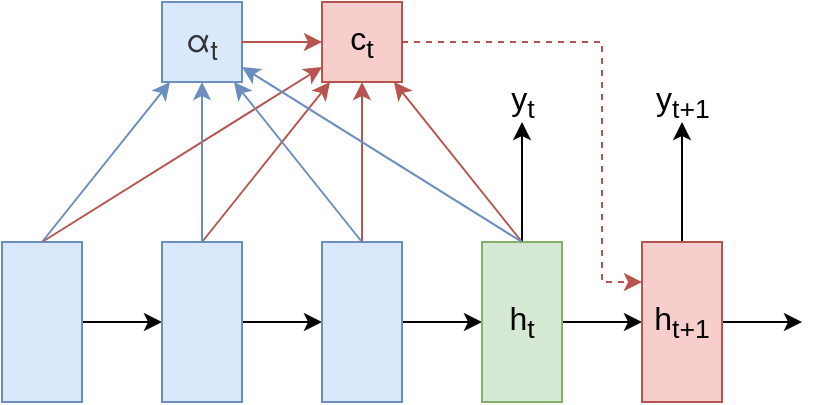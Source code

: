 <mxfile version="24.2.5" type="github">
  <diagram name="第 1 页" id="uMTuvYCUo3zKAktM4YIR">
    <mxGraphModel dx="1687" dy="876" grid="1" gridSize="10" guides="1" tooltips="1" connect="1" arrows="1" fold="1" page="1" pageScale="1" pageWidth="827" pageHeight="1169" math="0" shadow="0">
      <root>
        <mxCell id="0" />
        <mxCell id="1" parent="0" />
        <mxCell id="RHJ7mjwwuk4itrWGAwyF-9" style="edgeStyle=orthogonalEdgeStyle;rounded=0;orthogonalLoop=1;jettySize=auto;html=1;exitX=1;exitY=0.5;exitDx=0;exitDy=0;entryX=0;entryY=0.5;entryDx=0;entryDy=0;" edge="1" parent="1" source="RHJ7mjwwuk4itrWGAwyF-2" target="RHJ7mjwwuk4itrWGAwyF-4">
          <mxGeometry relative="1" as="geometry" />
        </mxCell>
        <mxCell id="RHJ7mjwwuk4itrWGAwyF-2" value="" style="whiteSpace=wrap;html=1;fillColor=#dae8fc;strokeColor=#6c8ebf;" vertex="1" parent="1">
          <mxGeometry x="40" y="400" width="40" height="80" as="geometry" />
        </mxCell>
        <mxCell id="RHJ7mjwwuk4itrWGAwyF-10" style="edgeStyle=orthogonalEdgeStyle;rounded=0;orthogonalLoop=1;jettySize=auto;html=1;exitX=1;exitY=0.5;exitDx=0;exitDy=0;entryX=0;entryY=0.5;entryDx=0;entryDy=0;" edge="1" parent="1" source="RHJ7mjwwuk4itrWGAwyF-4" target="RHJ7mjwwuk4itrWGAwyF-5">
          <mxGeometry relative="1" as="geometry" />
        </mxCell>
        <mxCell id="RHJ7mjwwuk4itrWGAwyF-4" value="" style="whiteSpace=wrap;html=1;fillColor=#dae8fc;strokeColor=#6c8ebf;" vertex="1" parent="1">
          <mxGeometry x="120" y="400" width="40" height="80" as="geometry" />
        </mxCell>
        <mxCell id="RHJ7mjwwuk4itrWGAwyF-11" style="edgeStyle=orthogonalEdgeStyle;rounded=0;orthogonalLoop=1;jettySize=auto;html=1;exitX=1;exitY=0.5;exitDx=0;exitDy=0;entryX=0;entryY=0.5;entryDx=0;entryDy=0;" edge="1" parent="1" source="RHJ7mjwwuk4itrWGAwyF-5" target="RHJ7mjwwuk4itrWGAwyF-6">
          <mxGeometry relative="1" as="geometry" />
        </mxCell>
        <mxCell id="RHJ7mjwwuk4itrWGAwyF-5" value="" style="whiteSpace=wrap;html=1;fillColor=#dae8fc;strokeColor=#6c8ebf;" vertex="1" parent="1">
          <mxGeometry x="200" y="400" width="40" height="80" as="geometry" />
        </mxCell>
        <mxCell id="RHJ7mjwwuk4itrWGAwyF-12" style="edgeStyle=orthogonalEdgeStyle;rounded=0;orthogonalLoop=1;jettySize=auto;html=1;exitX=1;exitY=0.5;exitDx=0;exitDy=0;entryX=0;entryY=0.5;entryDx=0;entryDy=0;" edge="1" parent="1" source="RHJ7mjwwuk4itrWGAwyF-6" target="RHJ7mjwwuk4itrWGAwyF-7">
          <mxGeometry relative="1" as="geometry" />
        </mxCell>
        <mxCell id="RHJ7mjwwuk4itrWGAwyF-45" style="edgeStyle=orthogonalEdgeStyle;rounded=0;orthogonalLoop=1;jettySize=auto;html=1;fillColor=#d5e8d4;strokeColor=#000000;" edge="1" parent="1" source="RHJ7mjwwuk4itrWGAwyF-6">
          <mxGeometry relative="1" as="geometry">
            <mxPoint x="300" y="340" as="targetPoint" />
          </mxGeometry>
        </mxCell>
        <mxCell id="RHJ7mjwwuk4itrWGAwyF-6" value="&lt;font style=&quot;font-size: 16px;&quot;&gt;h&lt;sub&gt;t&lt;/sub&gt;&lt;/font&gt;" style="whiteSpace=wrap;html=1;fillColor=#d5e8d4;strokeColor=#82b366;" vertex="1" parent="1">
          <mxGeometry x="280" y="400" width="40" height="80" as="geometry" />
        </mxCell>
        <mxCell id="RHJ7mjwwuk4itrWGAwyF-13" style="edgeStyle=orthogonalEdgeStyle;rounded=0;orthogonalLoop=1;jettySize=auto;html=1;" edge="1" parent="1" source="RHJ7mjwwuk4itrWGAwyF-7">
          <mxGeometry relative="1" as="geometry">
            <mxPoint x="440" y="440" as="targetPoint" />
          </mxGeometry>
        </mxCell>
        <mxCell id="RHJ7mjwwuk4itrWGAwyF-48" style="edgeStyle=orthogonalEdgeStyle;rounded=0;orthogonalLoop=1;jettySize=auto;html=1;" edge="1" parent="1" source="RHJ7mjwwuk4itrWGAwyF-7">
          <mxGeometry relative="1" as="geometry">
            <mxPoint x="380" y="340" as="targetPoint" />
          </mxGeometry>
        </mxCell>
        <mxCell id="RHJ7mjwwuk4itrWGAwyF-7" value="&lt;font style=&quot;font-size: 16px;&quot;&gt;h&lt;sub&gt;t+1&lt;/sub&gt;&lt;/font&gt;" style="whiteSpace=wrap;html=1;fillColor=#f8cecc;strokeColor=#b85450;" vertex="1" parent="1">
          <mxGeometry x="360" y="400" width="40" height="80" as="geometry" />
        </mxCell>
        <mxCell id="RHJ7mjwwuk4itrWGAwyF-15" value="&lt;span style=&quot;color: rgb(51, 51, 51); font-family: &amp;quot;Helvetica Neue&amp;quot;, Helvetica, Arial, &amp;quot;PingFang SC&amp;quot;, &amp;quot;Hiragino Sans GB&amp;quot;, &amp;quot;Microsoft YaHei&amp;quot;, &amp;quot;WenQuanYi Micro Hei&amp;quot;, sans-serif; font-size: 16px; text-align: start; text-indent: 28px;&quot;&gt;α&lt;sub style=&quot;&quot;&gt;t&lt;/sub&gt;&lt;/span&gt;" style="whiteSpace=wrap;html=1;fillColor=#dae8fc;fontSize=16;strokeColor=#6c8ebf;" vertex="1" parent="1">
          <mxGeometry x="120" y="280" width="40" height="40" as="geometry" />
        </mxCell>
        <mxCell id="RHJ7mjwwuk4itrWGAwyF-40" style="edgeStyle=orthogonalEdgeStyle;rounded=0;orthogonalLoop=1;jettySize=auto;html=1;fillColor=#f8cecc;strokeColor=#b85450;dashed=1;entryX=0;entryY=0.25;entryDx=0;entryDy=0;" edge="1" parent="1" source="RHJ7mjwwuk4itrWGAwyF-21" target="RHJ7mjwwuk4itrWGAwyF-7">
          <mxGeometry relative="1" as="geometry">
            <mxPoint x="360" y="380" as="targetPoint" />
            <Array as="points">
              <mxPoint x="340" y="300" />
              <mxPoint x="340" y="420" />
            </Array>
          </mxGeometry>
        </mxCell>
        <mxCell id="RHJ7mjwwuk4itrWGAwyF-21" value="c&lt;sub&gt;t&lt;/sub&gt;" style="whiteSpace=wrap;html=1;fillColor=#f8cecc;fontSize=16;align=center;strokeColor=#b85450;" vertex="1" parent="1">
          <mxGeometry x="200" y="280" width="40" height="40" as="geometry" />
        </mxCell>
        <mxCell id="RHJ7mjwwuk4itrWGAwyF-35" value="" style="endArrow=classic;html=1;rounded=0;fillColor=#f8cecc;strokeColor=#b85450;curved=0;" edge="1" parent="1" target="RHJ7mjwwuk4itrWGAwyF-21">
          <mxGeometry width="50" height="50" relative="1" as="geometry">
            <mxPoint x="60" y="400" as="sourcePoint" />
            <mxPoint x="300" y="320" as="targetPoint" />
          </mxGeometry>
        </mxCell>
        <mxCell id="RHJ7mjwwuk4itrWGAwyF-36" value="" style="endArrow=classic;html=1;rounded=0;fillColor=#f8cecc;strokeColor=#b85450;exitX=0.5;exitY=0;exitDx=0;exitDy=0;curved=0;" edge="1" parent="1" source="RHJ7mjwwuk4itrWGAwyF-4" target="RHJ7mjwwuk4itrWGAwyF-21">
          <mxGeometry width="50" height="50" relative="1" as="geometry">
            <mxPoint x="70" y="410" as="sourcePoint" />
            <mxPoint x="310" y="320" as="targetPoint" />
          </mxGeometry>
        </mxCell>
        <mxCell id="RHJ7mjwwuk4itrWGAwyF-37" value="" style="endArrow=classic;html=1;rounded=0;fillColor=#f8cecc;strokeColor=#b85450;curved=0;" edge="1" parent="1" target="RHJ7mjwwuk4itrWGAwyF-21">
          <mxGeometry width="50" height="50" relative="1" as="geometry">
            <mxPoint x="220" y="400" as="sourcePoint" />
            <mxPoint x="270" y="350" as="targetPoint" />
          </mxGeometry>
        </mxCell>
        <mxCell id="RHJ7mjwwuk4itrWGAwyF-38" value="" style="endArrow=classic;html=1;rounded=0;fillColor=#f8cecc;strokeColor=#b85450;curved=0;" edge="1" parent="1" target="RHJ7mjwwuk4itrWGAwyF-21">
          <mxGeometry width="50" height="50" relative="1" as="geometry">
            <mxPoint x="300" y="400" as="sourcePoint" />
            <mxPoint x="350" y="350" as="targetPoint" />
          </mxGeometry>
        </mxCell>
        <mxCell id="RHJ7mjwwuk4itrWGAwyF-39" value="" style="endArrow=classic;html=1;rounded=0;fillColor=#f8cecc;strokeColor=#b85450;entryX=0;entryY=0.5;entryDx=0;entryDy=0;curved=0;exitX=1;exitY=0.5;exitDx=0;exitDy=0;" edge="1" parent="1" source="RHJ7mjwwuk4itrWGAwyF-15" target="RHJ7mjwwuk4itrWGAwyF-21">
          <mxGeometry width="50" height="50" relative="1" as="geometry">
            <mxPoint x="200" y="300" as="sourcePoint" />
            <mxPoint x="250" y="250" as="targetPoint" />
          </mxGeometry>
        </mxCell>
        <mxCell id="RHJ7mjwwuk4itrWGAwyF-41" value="" style="endArrow=classic;html=1;rounded=0;fillColor=#dae8fc;strokeColor=#6c8ebf;" edge="1" parent="1" target="RHJ7mjwwuk4itrWGAwyF-15">
          <mxGeometry width="50" height="50" relative="1" as="geometry">
            <mxPoint x="60" y="400" as="sourcePoint" />
            <mxPoint x="110" y="350" as="targetPoint" />
          </mxGeometry>
        </mxCell>
        <mxCell id="RHJ7mjwwuk4itrWGAwyF-42" value="" style="endArrow=classic;html=1;rounded=0;fillColor=#dae8fc;strokeColor=#6c8ebf;" edge="1" parent="1" target="RHJ7mjwwuk4itrWGAwyF-15">
          <mxGeometry width="50" height="50" relative="1" as="geometry">
            <mxPoint x="140" y="400" as="sourcePoint" />
            <mxPoint x="170" y="327" as="targetPoint" />
          </mxGeometry>
        </mxCell>
        <mxCell id="RHJ7mjwwuk4itrWGAwyF-43" value="" style="endArrow=classic;html=1;rounded=0;fillColor=#dae8fc;strokeColor=#6c8ebf;" edge="1" parent="1" target="RHJ7mjwwuk4itrWGAwyF-15">
          <mxGeometry width="50" height="50" relative="1" as="geometry">
            <mxPoint x="220" y="400" as="sourcePoint" />
            <mxPoint x="180" y="337" as="targetPoint" />
          </mxGeometry>
        </mxCell>
        <mxCell id="RHJ7mjwwuk4itrWGAwyF-44" value="" style="endArrow=classic;html=1;rounded=0;fillColor=#dae8fc;strokeColor=#6c8ebf;" edge="1" parent="1" target="RHJ7mjwwuk4itrWGAwyF-15">
          <mxGeometry width="50" height="50" relative="1" as="geometry">
            <mxPoint x="300" y="400" as="sourcePoint" />
            <mxPoint x="190" y="347" as="targetPoint" />
          </mxGeometry>
        </mxCell>
        <mxCell id="RHJ7mjwwuk4itrWGAwyF-47" value="&lt;span style=&quot;font-size: 16px;&quot;&gt;y&lt;sub&gt;t&lt;/sub&gt;&lt;/span&gt;" style="text;html=1;align=center;verticalAlign=middle;resizable=0;points=[];autosize=1;strokeColor=none;fillColor=none;" vertex="1" parent="1">
          <mxGeometry x="280" y="310" width="40" height="40" as="geometry" />
        </mxCell>
        <mxCell id="RHJ7mjwwuk4itrWGAwyF-49" value="&lt;span style=&quot;font-size: 16px;&quot;&gt;y&lt;sub&gt;t+1&lt;/sub&gt;&lt;/span&gt;" style="text;html=1;align=center;verticalAlign=middle;resizable=0;points=[];autosize=1;strokeColor=none;fillColor=none;" vertex="1" parent="1">
          <mxGeometry x="355" y="310" width="50" height="40" as="geometry" />
        </mxCell>
      </root>
    </mxGraphModel>
  </diagram>
</mxfile>
